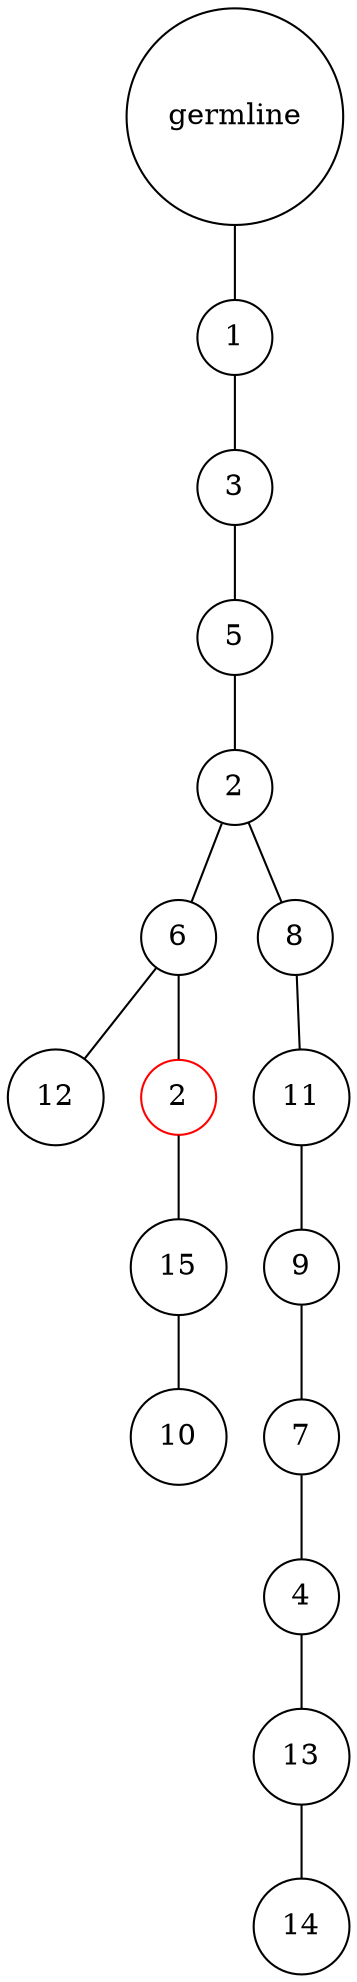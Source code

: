graph {
	rankdir=UD;
	splines=line;
	node [shape=circle]
	"0x7f57dbe1a2e0" [label="germline"];
	"0x7f57dbe1a310" [label="1"];
	"0x7f57dbe1a2e0" -- "0x7f57dbe1a310" ;
	"0x7f57dbe1a340" [label="3"];
	"0x7f57dbe1a310" -- "0x7f57dbe1a340" ;
	"0x7f57dbe1a370" [label="5"];
	"0x7f57dbe1a340" -- "0x7f57dbe1a370" ;
	"0x7f57dbe1a3a0" [label="2"];
	"0x7f57dbe1a370" -- "0x7f57dbe1a3a0" ;
	"0x7f57dbe1a3d0" [label="6"];
	"0x7f57dbe1a3a0" -- "0x7f57dbe1a3d0" ;
	"0x7f57dbe1a400" [label="12"];
	"0x7f57dbe1a3d0" -- "0x7f57dbe1a400" ;
	"0x7f57dbe1a430" [label="2",color="red"];
	"0x7f57dbe1a3d0" -- "0x7f57dbe1a430" ;
	"0x7f57dbe1a460" [label="15"];
	"0x7f57dbe1a430" -- "0x7f57dbe1a460" ;
	"0x7f57dbe1a490" [label="10"];
	"0x7f57dbe1a460" -- "0x7f57dbe1a490" ;
	"0x7f57dbe1a4c0" [label="8"];
	"0x7f57dbe1a3a0" -- "0x7f57dbe1a4c0" ;
	"0x7f57dbe1a4f0" [label="11"];
	"0x7f57dbe1a4c0" -- "0x7f57dbe1a4f0" ;
	"0x7f57dbe1a520" [label="9"];
	"0x7f57dbe1a4f0" -- "0x7f57dbe1a520" ;
	"0x7f57dbe1a550" [label="7"];
	"0x7f57dbe1a520" -- "0x7f57dbe1a550" ;
	"0x7f57dbe1a580" [label="4"];
	"0x7f57dbe1a550" -- "0x7f57dbe1a580" ;
	"0x7f57dbe1a5b0" [label="13"];
	"0x7f57dbe1a580" -- "0x7f57dbe1a5b0" ;
	"0x7f57dbe1a5e0" [label="14"];
	"0x7f57dbe1a5b0" -- "0x7f57dbe1a5e0" ;
}
